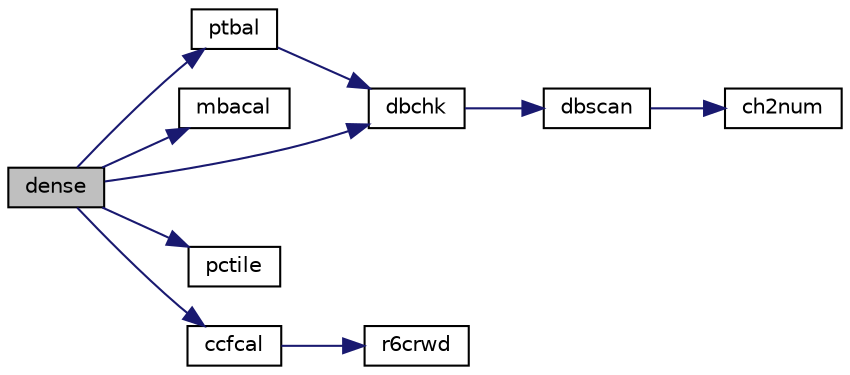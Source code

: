 digraph "dense"
{
  edge [fontname="Helvetica",fontsize="10",labelfontname="Helvetica",labelfontsize="10"];
  node [fontname="Helvetica",fontsize="10",shape=record];
  rankdir="LR";
  Node1 [label="dense",height=0.2,width=0.4,color="black", fillcolor="grey75", style="filled", fontcolor="black"];
  Node1 -> Node2 [color="midnightblue",fontsize="10",style="solid",fontname="Helvetica"];
  Node2 [label="dbchk",height=0.2,width=0.4,color="black", fillcolor="white", style="filled",URL="$dbchk_8f.html#a50e82b8d87ebaeb63d8e1abab05bc20b"];
  Node2 -> Node3 [color="midnightblue",fontsize="10",style="solid",fontname="Helvetica"];
  Node3 [label="dbscan",height=0.2,width=0.4,color="black", fillcolor="white", style="filled",URL="$dbscan_8f.html#a18f1eb65a1dbf6141e44b1ac4a10757e"];
  Node3 -> Node4 [color="midnightblue",fontsize="10",style="solid",fontname="Helvetica"];
  Node4 [label="ch2num",height=0.2,width=0.4,color="black", fillcolor="white", style="filled",URL="$ch2num_8f.html#acc5a9987290b4e6c8cfe65bd2cd93540"];
  Node1 -> Node5 [color="midnightblue",fontsize="10",style="solid",fontname="Helvetica"];
  Node5 [label="mbacal",height=0.2,width=0.4,color="black", fillcolor="white", style="filled",URL="$mbacal_8f.html#a441d91a293af1af6aed9d3095244c8e5"];
  Node1 -> Node6 [color="midnightblue",fontsize="10",style="solid",fontname="Helvetica"];
  Node6 [label="ccfcal",height=0.2,width=0.4,color="black", fillcolor="white", style="filled",URL="$ccfcal_8f.html#a71a0c8258e57c0c6770f4a73754b78f6"];
  Node6 -> Node7 [color="midnightblue",fontsize="10",style="solid",fontname="Helvetica"];
  Node7 [label="r6crwd",height=0.2,width=0.4,color="black", fillcolor="white", style="filled",URL="$r6crwd_8f.html#a51fc6209a65a271d776b3f54ce713609"];
  Node1 -> Node8 [color="midnightblue",fontsize="10",style="solid",fontname="Helvetica"];
  Node8 [label="pctile",height=0.2,width=0.4,color="black", fillcolor="white", style="filled",URL="$pctile_8f.html#a12d7263064b7cef81de7e72852800b83"];
  Node1 -> Node9 [color="midnightblue",fontsize="10",style="solid",fontname="Helvetica"];
  Node9 [label="ptbal",height=0.2,width=0.4,color="black", fillcolor="white", style="filled",URL="$ptbal_8f.html#a66a00f6c2cb1250dabc080660b10be3f"];
  Node9 -> Node2 [color="midnightblue",fontsize="10",style="solid",fontname="Helvetica"];
}
